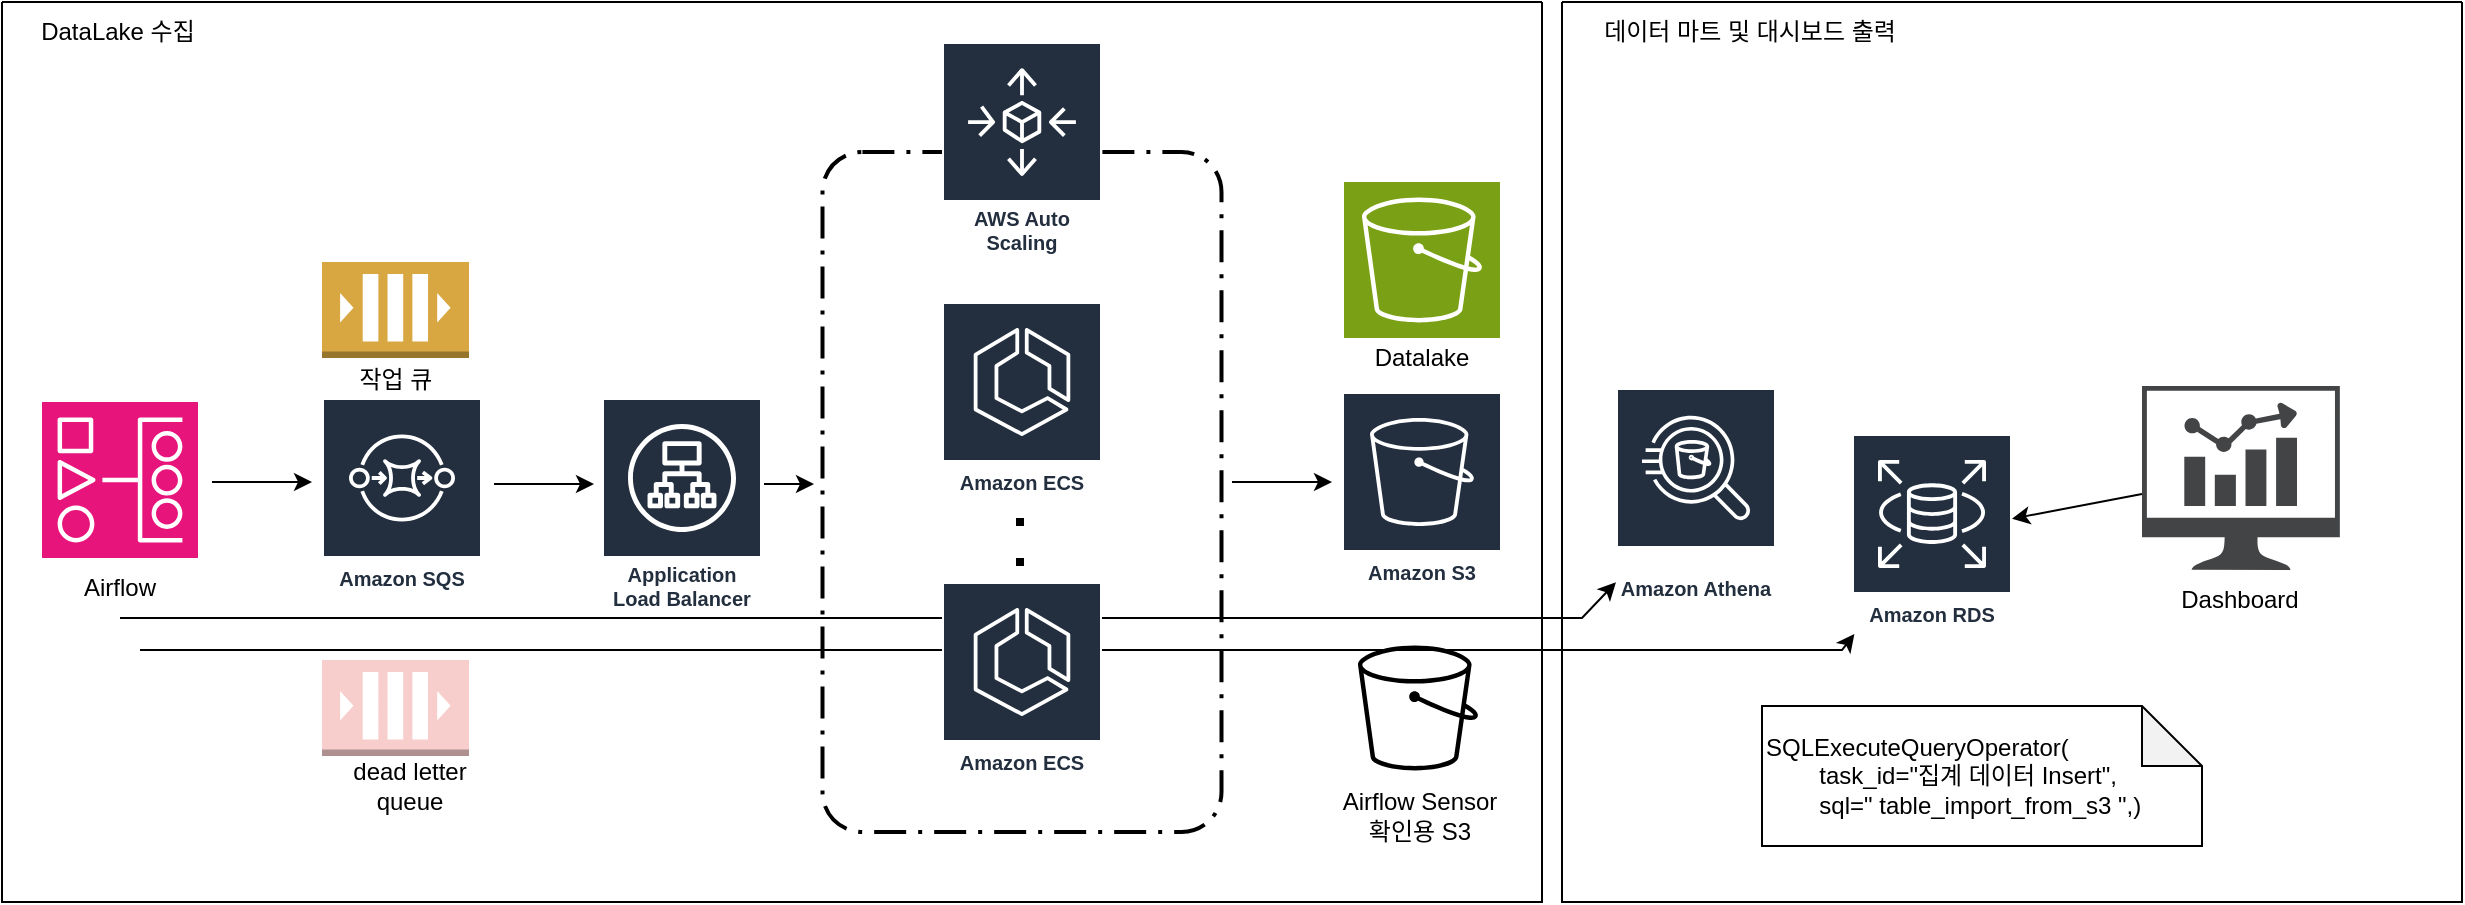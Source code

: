 <mxfile version="24.8.3">
  <diagram name="페이지-1" id="waIALwDo8CJ5Gp1wlmUc">
    <mxGraphModel dx="1364" dy="793" grid="1" gridSize="10" guides="1" tooltips="1" connect="1" arrows="1" fold="1" page="1" pageScale="1" pageWidth="827" pageHeight="1169" math="0" shadow="0">
      <root>
        <mxCell id="0" />
        <mxCell id="1" parent="0" />
        <mxCell id="rx5BBwoxbv0PvwcBal-X-1" value="" style="sketch=0;points=[[0,0,0],[0.25,0,0],[0.5,0,0],[0.75,0,0],[1,0,0],[0,1,0],[0.25,1,0],[0.5,1,0],[0.75,1,0],[1,1,0],[0,0.25,0],[0,0.5,0],[0,0.75,0],[1,0.25,0],[1,0.5,0],[1,0.75,0]];outlineConnect=0;fontColor=#232F3E;fillColor=#E7157B;strokeColor=#ffffff;dashed=0;verticalLabelPosition=bottom;verticalAlign=top;align=center;html=1;fontSize=12;fontStyle=0;aspect=fixed;shape=mxgraph.aws4.resourceIcon;resIcon=mxgraph.aws4.managed_workflows_for_apache_airflow;" vertex="1" parent="1">
          <mxGeometry x="40" y="240" width="78" height="78" as="geometry" />
        </mxCell>
        <mxCell id="rx5BBwoxbv0PvwcBal-X-2" value="Airflow" style="text;html=1;align=center;verticalAlign=middle;whiteSpace=wrap;rounded=0;" vertex="1" parent="1">
          <mxGeometry x="49" y="318" width="60" height="30" as="geometry" />
        </mxCell>
        <mxCell id="rx5BBwoxbv0PvwcBal-X-3" value="Amazon SQS" style="sketch=0;outlineConnect=0;fontColor=#232F3E;gradientColor=none;strokeColor=#ffffff;fillColor=#232F3E;dashed=0;verticalLabelPosition=middle;verticalAlign=bottom;align=center;html=1;whiteSpace=wrap;fontSize=10;fontStyle=1;spacing=3;shape=mxgraph.aws4.productIcon;prIcon=mxgraph.aws4.sqs;" vertex="1" parent="1">
          <mxGeometry x="180" y="238" width="80" height="100" as="geometry" />
        </mxCell>
        <mxCell id="rx5BBwoxbv0PvwcBal-X-4" value="Application Load Balancer" style="sketch=0;outlineConnect=0;fontColor=#232F3E;gradientColor=none;strokeColor=#ffffff;fillColor=#232F3E;dashed=0;verticalLabelPosition=middle;verticalAlign=bottom;align=center;html=1;whiteSpace=wrap;fontSize=10;fontStyle=1;spacing=3;shape=mxgraph.aws4.productIcon;prIcon=mxgraph.aws4.application_load_balancer;" vertex="1" parent="1">
          <mxGeometry x="320" y="238" width="80" height="110" as="geometry" />
        </mxCell>
        <mxCell id="rx5BBwoxbv0PvwcBal-X-6" value="" style="rounded=1;arcSize=10;dashed=1;fillColor=none;gradientColor=none;dashPattern=8 3 1 3;strokeWidth=2;" vertex="1" parent="1">
          <mxGeometry x="430.25" y="115" width="199.5" height="340" as="geometry" />
        </mxCell>
        <mxCell id="rx5BBwoxbv0PvwcBal-X-5" value="AWS Auto Scaling" style="sketch=0;outlineConnect=0;fontColor=#232F3E;gradientColor=none;strokeColor=#ffffff;fillColor=#232F3E;dashed=0;verticalLabelPosition=middle;verticalAlign=bottom;align=center;html=1;whiteSpace=wrap;fontSize=10;fontStyle=1;spacing=3;shape=mxgraph.aws4.productIcon;prIcon=mxgraph.aws4.autoscaling;" vertex="1" parent="1">
          <mxGeometry x="490" y="60" width="80" height="110" as="geometry" />
        </mxCell>
        <mxCell id="rx5BBwoxbv0PvwcBal-X-7" value="Amazon ECS" style="sketch=0;outlineConnect=0;fontColor=#232F3E;gradientColor=none;strokeColor=#ffffff;fillColor=#232F3E;dashed=0;verticalLabelPosition=middle;verticalAlign=bottom;align=center;html=1;whiteSpace=wrap;fontSize=10;fontStyle=1;spacing=3;shape=mxgraph.aws4.productIcon;prIcon=mxgraph.aws4.ecs;" vertex="1" parent="1">
          <mxGeometry x="490" y="190" width="80" height="100" as="geometry" />
        </mxCell>
        <mxCell id="rx5BBwoxbv0PvwcBal-X-9" value="" style="endArrow=none;dashed=1;html=1;rounded=0;strokeWidth=4;dashPattern=1 4;" edge="1" parent="1">
          <mxGeometry width="50" height="50" relative="1" as="geometry">
            <mxPoint x="529" y="322" as="sourcePoint" />
            <mxPoint x="529" y="292" as="targetPoint" />
          </mxGeometry>
        </mxCell>
        <mxCell id="rx5BBwoxbv0PvwcBal-X-11" value="Amazon S3" style="sketch=0;outlineConnect=0;fontColor=#232F3E;gradientColor=none;strokeColor=#ffffff;fillColor=#232F3E;dashed=0;verticalLabelPosition=middle;verticalAlign=bottom;align=center;html=1;whiteSpace=wrap;fontSize=10;fontStyle=1;spacing=3;shape=mxgraph.aws4.productIcon;prIcon=mxgraph.aws4.s3;" vertex="1" parent="1">
          <mxGeometry x="690" y="235" width="80" height="100" as="geometry" />
        </mxCell>
        <mxCell id="rx5BBwoxbv0PvwcBal-X-12" value="Amazon Athena" style="sketch=0;outlineConnect=0;fontColor=#232F3E;gradientColor=none;strokeColor=#ffffff;fillColor=#232F3E;dashed=0;verticalLabelPosition=middle;verticalAlign=bottom;align=center;html=1;whiteSpace=wrap;fontSize=10;fontStyle=1;spacing=3;shape=mxgraph.aws4.productIcon;prIcon=mxgraph.aws4.athena;" vertex="1" parent="1">
          <mxGeometry x="827" y="233" width="80" height="110" as="geometry" />
        </mxCell>
        <mxCell id="rx5BBwoxbv0PvwcBal-X-14" value="" style="sketch=0;pointerEvents=1;shadow=0;dashed=0;html=1;strokeColor=none;fillColor=#434445;aspect=fixed;labelPosition=center;verticalLabelPosition=bottom;verticalAlign=top;align=center;outlineConnect=0;shape=mxgraph.vvd.nsx_dashboard;" vertex="1" parent="1">
          <mxGeometry x="1090" y="232" width="98.92" height="92" as="geometry" />
        </mxCell>
        <mxCell id="rx5BBwoxbv0PvwcBal-X-15" value="Dashboard" style="text;html=1;align=center;verticalAlign=middle;whiteSpace=wrap;rounded=0;" vertex="1" parent="1">
          <mxGeometry x="1109.46" y="324" width="60" height="30" as="geometry" />
        </mxCell>
        <mxCell id="rx5BBwoxbv0PvwcBal-X-17" value="" style="endArrow=classic;html=1;rounded=0;" edge="1" parent="1">
          <mxGeometry width="50" height="50" relative="1" as="geometry">
            <mxPoint x="125" y="280" as="sourcePoint" />
            <mxPoint x="175" y="280" as="targetPoint" />
          </mxGeometry>
        </mxCell>
        <mxCell id="rx5BBwoxbv0PvwcBal-X-18" value="" style="endArrow=classic;html=1;rounded=0;" edge="1" parent="1">
          <mxGeometry width="50" height="50" relative="1" as="geometry">
            <mxPoint x="266" y="281" as="sourcePoint" />
            <mxPoint x="316" y="281" as="targetPoint" />
          </mxGeometry>
        </mxCell>
        <mxCell id="rx5BBwoxbv0PvwcBal-X-19" value="" style="endArrow=classic;html=1;rounded=0;" edge="1" parent="1">
          <mxGeometry width="50" height="50" relative="1" as="geometry">
            <mxPoint x="401" y="281" as="sourcePoint" />
            <mxPoint x="426" y="281" as="targetPoint" />
          </mxGeometry>
        </mxCell>
        <mxCell id="rx5BBwoxbv0PvwcBal-X-21" value="" style="endArrow=classic;html=1;rounded=0;" edge="1" parent="1">
          <mxGeometry width="50" height="50" relative="1" as="geometry">
            <mxPoint x="635" y="280" as="sourcePoint" />
            <mxPoint x="685" y="280" as="targetPoint" />
          </mxGeometry>
        </mxCell>
        <mxCell id="rx5BBwoxbv0PvwcBal-X-22" value="" style="sketch=0;points=[[0,0,0],[0.25,0,0],[0.5,0,0],[0.75,0,0],[1,0,0],[0,1,0],[0.25,1,0],[0.5,1,0],[0.75,1,0],[1,1,0],[0,0.25,0],[0,0.5,0],[0,0.75,0],[1,0.25,0],[1,0.5,0],[1,0.75,0]];outlineConnect=0;fontColor=#232F3E;fillColor=#7AA116;strokeColor=#ffffff;dashed=0;verticalLabelPosition=bottom;verticalAlign=top;align=center;html=1;fontSize=12;fontStyle=0;aspect=fixed;shape=mxgraph.aws4.resourceIcon;resIcon=mxgraph.aws4.s3;" vertex="1" parent="1">
          <mxGeometry x="691" y="130" width="78" height="78" as="geometry" />
        </mxCell>
        <mxCell id="rx5BBwoxbv0PvwcBal-X-24" value="Datalake" style="text;html=1;align=center;verticalAlign=middle;whiteSpace=wrap;rounded=0;" vertex="1" parent="1">
          <mxGeometry x="700" y="203" width="60" height="30" as="geometry" />
        </mxCell>
        <mxCell id="rx5BBwoxbv0PvwcBal-X-27" value="" style="swimlane;startSize=0;" vertex="1" parent="1">
          <mxGeometry x="20" y="40" width="770" height="450" as="geometry" />
        </mxCell>
        <mxCell id="rx5BBwoxbv0PvwcBal-X-28" value="DataLake 수집" style="text;html=1;align=center;verticalAlign=middle;whiteSpace=wrap;rounded=0;" vertex="1" parent="rx5BBwoxbv0PvwcBal-X-27">
          <mxGeometry x="18" width="80" height="30" as="geometry" />
        </mxCell>
        <mxCell id="rx5BBwoxbv0PvwcBal-X-23" value="" style="sketch=0;points=[[0,0,0],[0.25,0,0],[0.5,0,0],[0.75,0,0],[1,0,0],[0,1,0],[0.25,1,0],[0.5,1,0],[0.75,1,0],[1,1,0],[0,0.25,0],[0,0.5,0],[0,0.75,0],[1,0.25,0],[1,0.5,0],[1,0.75,0]];outlineConnect=0;dashed=0;verticalLabelPosition=bottom;verticalAlign=top;align=center;html=1;fontSize=12;fontStyle=0;aspect=fixed;shape=mxgraph.aws4.resourceIcon;resIcon=mxgraph.aws4.s3;" vertex="1" parent="rx5BBwoxbv0PvwcBal-X-27">
          <mxGeometry x="669" y="314" width="78" height="78" as="geometry" />
        </mxCell>
        <mxCell id="rx5BBwoxbv0PvwcBal-X-25" value="Airflow Sensor 확인용 S3" style="text;html=1;align=center;verticalAlign=middle;whiteSpace=wrap;rounded=0;" vertex="1" parent="rx5BBwoxbv0PvwcBal-X-27">
          <mxGeometry x="669" y="392" width="80" height="30" as="geometry" />
        </mxCell>
        <mxCell id="rx5BBwoxbv0PvwcBal-X-37" value="" style="outlineConnect=0;dashed=0;verticalLabelPosition=bottom;verticalAlign=top;align=center;html=1;shape=mxgraph.aws3.queue;fillColor=#D9A741;gradientColor=none;" vertex="1" parent="rx5BBwoxbv0PvwcBal-X-27">
          <mxGeometry x="160" y="130" width="73.5" height="48" as="geometry" />
        </mxCell>
        <mxCell id="rx5BBwoxbv0PvwcBal-X-38" value="" style="outlineConnect=0;dashed=0;verticalLabelPosition=bottom;verticalAlign=top;align=center;html=1;shape=mxgraph.aws3.queue;fillColor=#f8cecc;strokeColor=#b85450;" vertex="1" parent="rx5BBwoxbv0PvwcBal-X-27">
          <mxGeometry x="160" y="329" width="73.5" height="48" as="geometry" />
        </mxCell>
        <mxCell id="rx5BBwoxbv0PvwcBal-X-39" value="작업 큐" style="text;html=1;align=center;verticalAlign=middle;whiteSpace=wrap;rounded=0;" vertex="1" parent="rx5BBwoxbv0PvwcBal-X-27">
          <mxGeometry x="166.75" y="174" width="60" height="30" as="geometry" />
        </mxCell>
        <mxCell id="rx5BBwoxbv0PvwcBal-X-40" value="dead letter queue" style="text;html=1;align=center;verticalAlign=middle;whiteSpace=wrap;rounded=0;" vertex="1" parent="rx5BBwoxbv0PvwcBal-X-27">
          <mxGeometry x="173.5" y="377" width="60" height="30" as="geometry" />
        </mxCell>
        <mxCell id="rx5BBwoxbv0PvwcBal-X-29" value="" style="swimlane;startSize=0;" vertex="1" parent="1">
          <mxGeometry x="800" y="40" width="450" height="450" as="geometry" />
        </mxCell>
        <mxCell id="rx5BBwoxbv0PvwcBal-X-30" value="데이터 마트 및 대시보드 출력" style="text;html=1;align=center;verticalAlign=middle;whiteSpace=wrap;rounded=0;" vertex="1" parent="rx5BBwoxbv0PvwcBal-X-29">
          <mxGeometry x="18" width="152" height="30" as="geometry" />
        </mxCell>
        <mxCell id="rx5BBwoxbv0PvwcBal-X-13" value="Amazon RDS" style="sketch=0;outlineConnect=0;fontColor=#232F3E;gradientColor=none;strokeColor=#ffffff;fillColor=#232F3E;dashed=0;verticalLabelPosition=middle;verticalAlign=bottom;align=center;html=1;whiteSpace=wrap;fontSize=10;fontStyle=1;spacing=3;shape=mxgraph.aws4.productIcon;prIcon=mxgraph.aws4.rds;" vertex="1" parent="rx5BBwoxbv0PvwcBal-X-29">
          <mxGeometry x="145" y="216" width="80" height="100" as="geometry" />
        </mxCell>
        <mxCell id="rx5BBwoxbv0PvwcBal-X-33" value="&lt;div&gt;SQLExecuteQueryOperator(&lt;/div&gt;&lt;div&gt;&lt;span style=&quot;white-space: normal;&quot;&gt;&lt;span style=&quot;white-space:pre&quot;&gt;&#x9;&lt;/span&gt;task_id=&quot;집계 데이터 Insert&quot;,&lt;/span&gt;&lt;/div&gt;&lt;div&gt;&lt;span style=&quot;white-space: normal;&quot;&gt;&lt;span style=&quot;white-space:pre&quot;&gt;&#x9;&lt;/span&gt;sql=&quot; table_import_from_s3 &quot;,)&lt;/span&gt;&lt;/div&gt;" style="shape=note;whiteSpace=wrap;html=1;backgroundOutline=1;darkOpacity=0.05;align=left;" vertex="1" parent="rx5BBwoxbv0PvwcBal-X-29">
          <mxGeometry x="100" y="352" width="220" height="70" as="geometry" />
        </mxCell>
        <mxCell id="rx5BBwoxbv0PvwcBal-X-31" value="" style="endArrow=classic;html=1;rounded=0;exitX=0.5;exitY=1;exitDx=0;exitDy=0;" edge="1" parent="1" source="rx5BBwoxbv0PvwcBal-X-2" target="rx5BBwoxbv0PvwcBal-X-12">
          <mxGeometry width="50" height="50" relative="1" as="geometry">
            <mxPoint x="684" y="357" as="sourcePoint" />
            <mxPoint x="734" y="357" as="targetPoint" />
            <Array as="points">
              <mxPoint x="810" y="348" />
            </Array>
          </mxGeometry>
        </mxCell>
        <mxCell id="rx5BBwoxbv0PvwcBal-X-35" value="" style="endArrow=classic;html=1;rounded=0;exitX=0.5;exitY=1;exitDx=0;exitDy=0;" edge="1" parent="1" target="rx5BBwoxbv0PvwcBal-X-13">
          <mxGeometry width="50" height="50" relative="1" as="geometry">
            <mxPoint x="89" y="364" as="sourcePoint" />
            <mxPoint x="837" y="346" as="targetPoint" />
            <Array as="points">
              <mxPoint x="940" y="364" />
            </Array>
          </mxGeometry>
        </mxCell>
        <mxCell id="rx5BBwoxbv0PvwcBal-X-36" value="" style="endArrow=classic;html=1;rounded=0;" edge="1" parent="1" target="rx5BBwoxbv0PvwcBal-X-13">
          <mxGeometry width="50" height="50" relative="1" as="geometry">
            <mxPoint x="1090" y="286" as="sourcePoint" />
            <mxPoint x="360" y="360" as="targetPoint" />
          </mxGeometry>
        </mxCell>
        <mxCell id="rx5BBwoxbv0PvwcBal-X-8" value="Amazon ECS" style="sketch=0;outlineConnect=0;fontColor=#232F3E;gradientColor=none;strokeColor=#ffffff;fillColor=#232F3E;dashed=0;verticalLabelPosition=middle;verticalAlign=bottom;align=center;html=1;whiteSpace=wrap;fontSize=10;fontStyle=1;spacing=3;shape=mxgraph.aws4.productIcon;prIcon=mxgraph.aws4.ecs;" vertex="1" parent="1">
          <mxGeometry x="490" y="330" width="80" height="100" as="geometry" />
        </mxCell>
      </root>
    </mxGraphModel>
  </diagram>
</mxfile>
